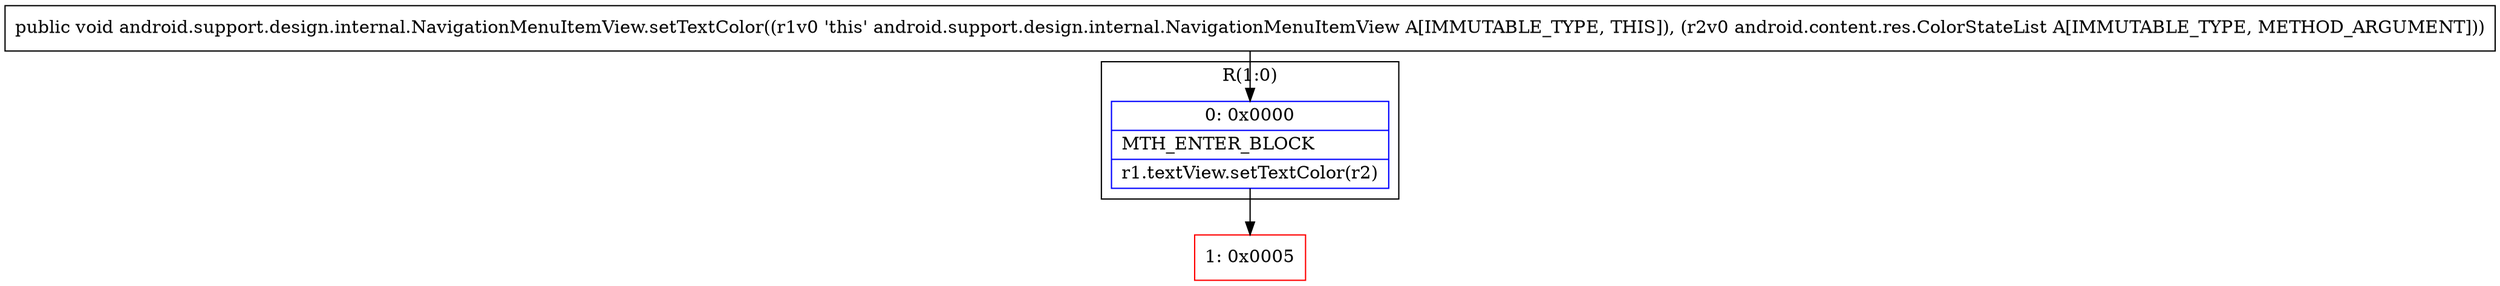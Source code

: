 digraph "CFG forandroid.support.design.internal.NavigationMenuItemView.setTextColor(Landroid\/content\/res\/ColorStateList;)V" {
subgraph cluster_Region_1647549277 {
label = "R(1:0)";
node [shape=record,color=blue];
Node_0 [shape=record,label="{0\:\ 0x0000|MTH_ENTER_BLOCK\l|r1.textView.setTextColor(r2)\l}"];
}
Node_1 [shape=record,color=red,label="{1\:\ 0x0005}"];
MethodNode[shape=record,label="{public void android.support.design.internal.NavigationMenuItemView.setTextColor((r1v0 'this' android.support.design.internal.NavigationMenuItemView A[IMMUTABLE_TYPE, THIS]), (r2v0 android.content.res.ColorStateList A[IMMUTABLE_TYPE, METHOD_ARGUMENT])) }"];
MethodNode -> Node_0;
Node_0 -> Node_1;
}

